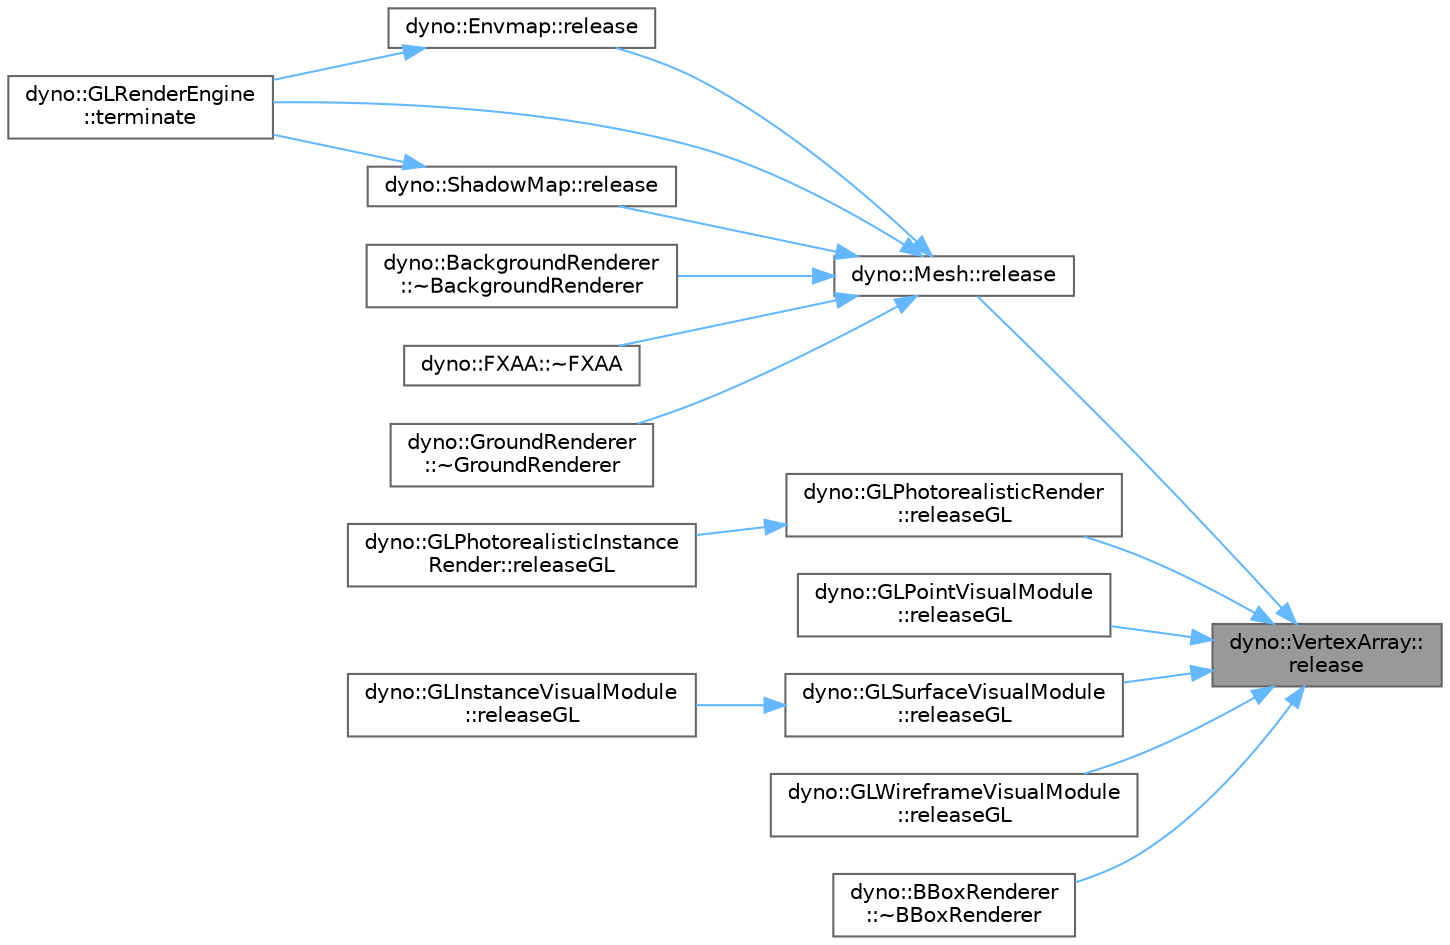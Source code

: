 digraph "dyno::VertexArray::release"
{
 // LATEX_PDF_SIZE
  bgcolor="transparent";
  edge [fontname=Helvetica,fontsize=10,labelfontname=Helvetica,labelfontsize=10];
  node [fontname=Helvetica,fontsize=10,shape=box,height=0.2,width=0.4];
  rankdir="RL";
  Node1 [id="Node000001",label="dyno::VertexArray::\lrelease",height=0.2,width=0.4,color="gray40", fillcolor="grey60", style="filled", fontcolor="black",tooltip=" "];
  Node1 -> Node2 [id="edge1_Node000001_Node000002",dir="back",color="steelblue1",style="solid",tooltip=" "];
  Node2 [id="Node000002",label="dyno::Mesh::release",height=0.2,width=0.4,color="grey40", fillcolor="white", style="filled",URL="$classdyno_1_1_mesh.html#a29bc6aae8784fb0bfee80495afbae74e",tooltip=" "];
  Node2 -> Node3 [id="edge2_Node000002_Node000003",dir="back",color="steelblue1",style="solid",tooltip=" "];
  Node3 [id="Node000003",label="dyno::Envmap::release",height=0.2,width=0.4,color="grey40", fillcolor="white", style="filled",URL="$classdyno_1_1_envmap.html#ad12b77c737de9b2b98f918fbcf6f1087",tooltip=" "];
  Node3 -> Node4 [id="edge3_Node000003_Node000004",dir="back",color="steelblue1",style="solid",tooltip=" "];
  Node4 [id="Node000004",label="dyno::GLRenderEngine\l::terminate",height=0.2,width=0.4,color="grey40", fillcolor="white", style="filled",URL="$classdyno_1_1_g_l_render_engine.html#a6bd9ac474943f8b8334141fa27a13946",tooltip=" "];
  Node2 -> Node5 [id="edge4_Node000002_Node000005",dir="back",color="steelblue1",style="solid",tooltip=" "];
  Node5 [id="Node000005",label="dyno::ShadowMap::release",height=0.2,width=0.4,color="grey40", fillcolor="white", style="filled",URL="$classdyno_1_1_shadow_map.html#a17b7404504f76a8d2fe95cc9fb1353de",tooltip=" "];
  Node5 -> Node4 [id="edge5_Node000005_Node000004",dir="back",color="steelblue1",style="solid",tooltip=" "];
  Node2 -> Node4 [id="edge6_Node000002_Node000004",dir="back",color="steelblue1",style="solid",tooltip=" "];
  Node2 -> Node6 [id="edge7_Node000002_Node000006",dir="back",color="steelblue1",style="solid",tooltip=" "];
  Node6 [id="Node000006",label="dyno::BackgroundRenderer\l::~BackgroundRenderer",height=0.2,width=0.4,color="grey40", fillcolor="white", style="filled",URL="$classdyno_1_1_background_renderer.html#a84b15bc8e16153064ca3ed2d48c890fe",tooltip=" "];
  Node2 -> Node7 [id="edge8_Node000002_Node000007",dir="back",color="steelblue1",style="solid",tooltip=" "];
  Node7 [id="Node000007",label="dyno::FXAA::~FXAA",height=0.2,width=0.4,color="grey40", fillcolor="white", style="filled",URL="$classdyno_1_1_f_x_a_a.html#a0490eb4cea28a33a4a66d4451943051a",tooltip=" "];
  Node2 -> Node8 [id="edge9_Node000002_Node000008",dir="back",color="steelblue1",style="solid",tooltip=" "];
  Node8 [id="Node000008",label="dyno::GroundRenderer\l::~GroundRenderer",height=0.2,width=0.4,color="grey40", fillcolor="white", style="filled",URL="$classdyno_1_1_ground_renderer.html#ac08113beb649016aaa9b6e43669ae60e",tooltip=" "];
  Node1 -> Node9 [id="edge10_Node000001_Node000009",dir="back",color="steelblue1",style="solid",tooltip=" "];
  Node9 [id="Node000009",label="dyno::GLPhotorealisticRender\l::releaseGL",height=0.2,width=0.4,color="grey40", fillcolor="white", style="filled",URL="$classdyno_1_1_g_l_photorealistic_render.html#a25da9864cf216bed63efc640c74086c0",tooltip=" "];
  Node9 -> Node10 [id="edge11_Node000009_Node000010",dir="back",color="steelblue1",style="solid",tooltip=" "];
  Node10 [id="Node000010",label="dyno::GLPhotorealisticInstance\lRender::releaseGL",height=0.2,width=0.4,color="grey40", fillcolor="white", style="filled",URL="$classdyno_1_1_g_l_photorealistic_instance_render.html#a044c3e3095ff5966293a04b7b37e6daf",tooltip=" "];
  Node1 -> Node11 [id="edge12_Node000001_Node000011",dir="back",color="steelblue1",style="solid",tooltip=" "];
  Node11 [id="Node000011",label="dyno::GLPointVisualModule\l::releaseGL",height=0.2,width=0.4,color="grey40", fillcolor="white", style="filled",URL="$classdyno_1_1_g_l_point_visual_module.html#afae0a1326962f87e80334cb29265f60d",tooltip=" "];
  Node1 -> Node12 [id="edge13_Node000001_Node000012",dir="back",color="steelblue1",style="solid",tooltip=" "];
  Node12 [id="Node000012",label="dyno::GLSurfaceVisualModule\l::releaseGL",height=0.2,width=0.4,color="grey40", fillcolor="white", style="filled",URL="$classdyno_1_1_g_l_surface_visual_module.html#a1ce611742180fff95461e7fb842828bd",tooltip=" "];
  Node12 -> Node13 [id="edge14_Node000012_Node000013",dir="back",color="steelblue1",style="solid",tooltip=" "];
  Node13 [id="Node000013",label="dyno::GLInstanceVisualModule\l::releaseGL",height=0.2,width=0.4,color="grey40", fillcolor="white", style="filled",URL="$classdyno_1_1_g_l_instance_visual_module.html#a92fa17f205e1f9dab32871db416228fb",tooltip=" "];
  Node1 -> Node14 [id="edge15_Node000001_Node000014",dir="back",color="steelblue1",style="solid",tooltip=" "];
  Node14 [id="Node000014",label="dyno::GLWireframeVisualModule\l::releaseGL",height=0.2,width=0.4,color="grey40", fillcolor="white", style="filled",URL="$classdyno_1_1_g_l_wireframe_visual_module.html#a8decc693c85847aecff4e9389bcb0361",tooltip=" "];
  Node1 -> Node15 [id="edge16_Node000001_Node000015",dir="back",color="steelblue1",style="solid",tooltip=" "];
  Node15 [id="Node000015",label="dyno::BBoxRenderer\l::~BBoxRenderer",height=0.2,width=0.4,color="grey40", fillcolor="white", style="filled",URL="$classdyno_1_1_b_box_renderer.html#a347b7960e86bc0b0a96b25b53b8318fb",tooltip=" "];
}

